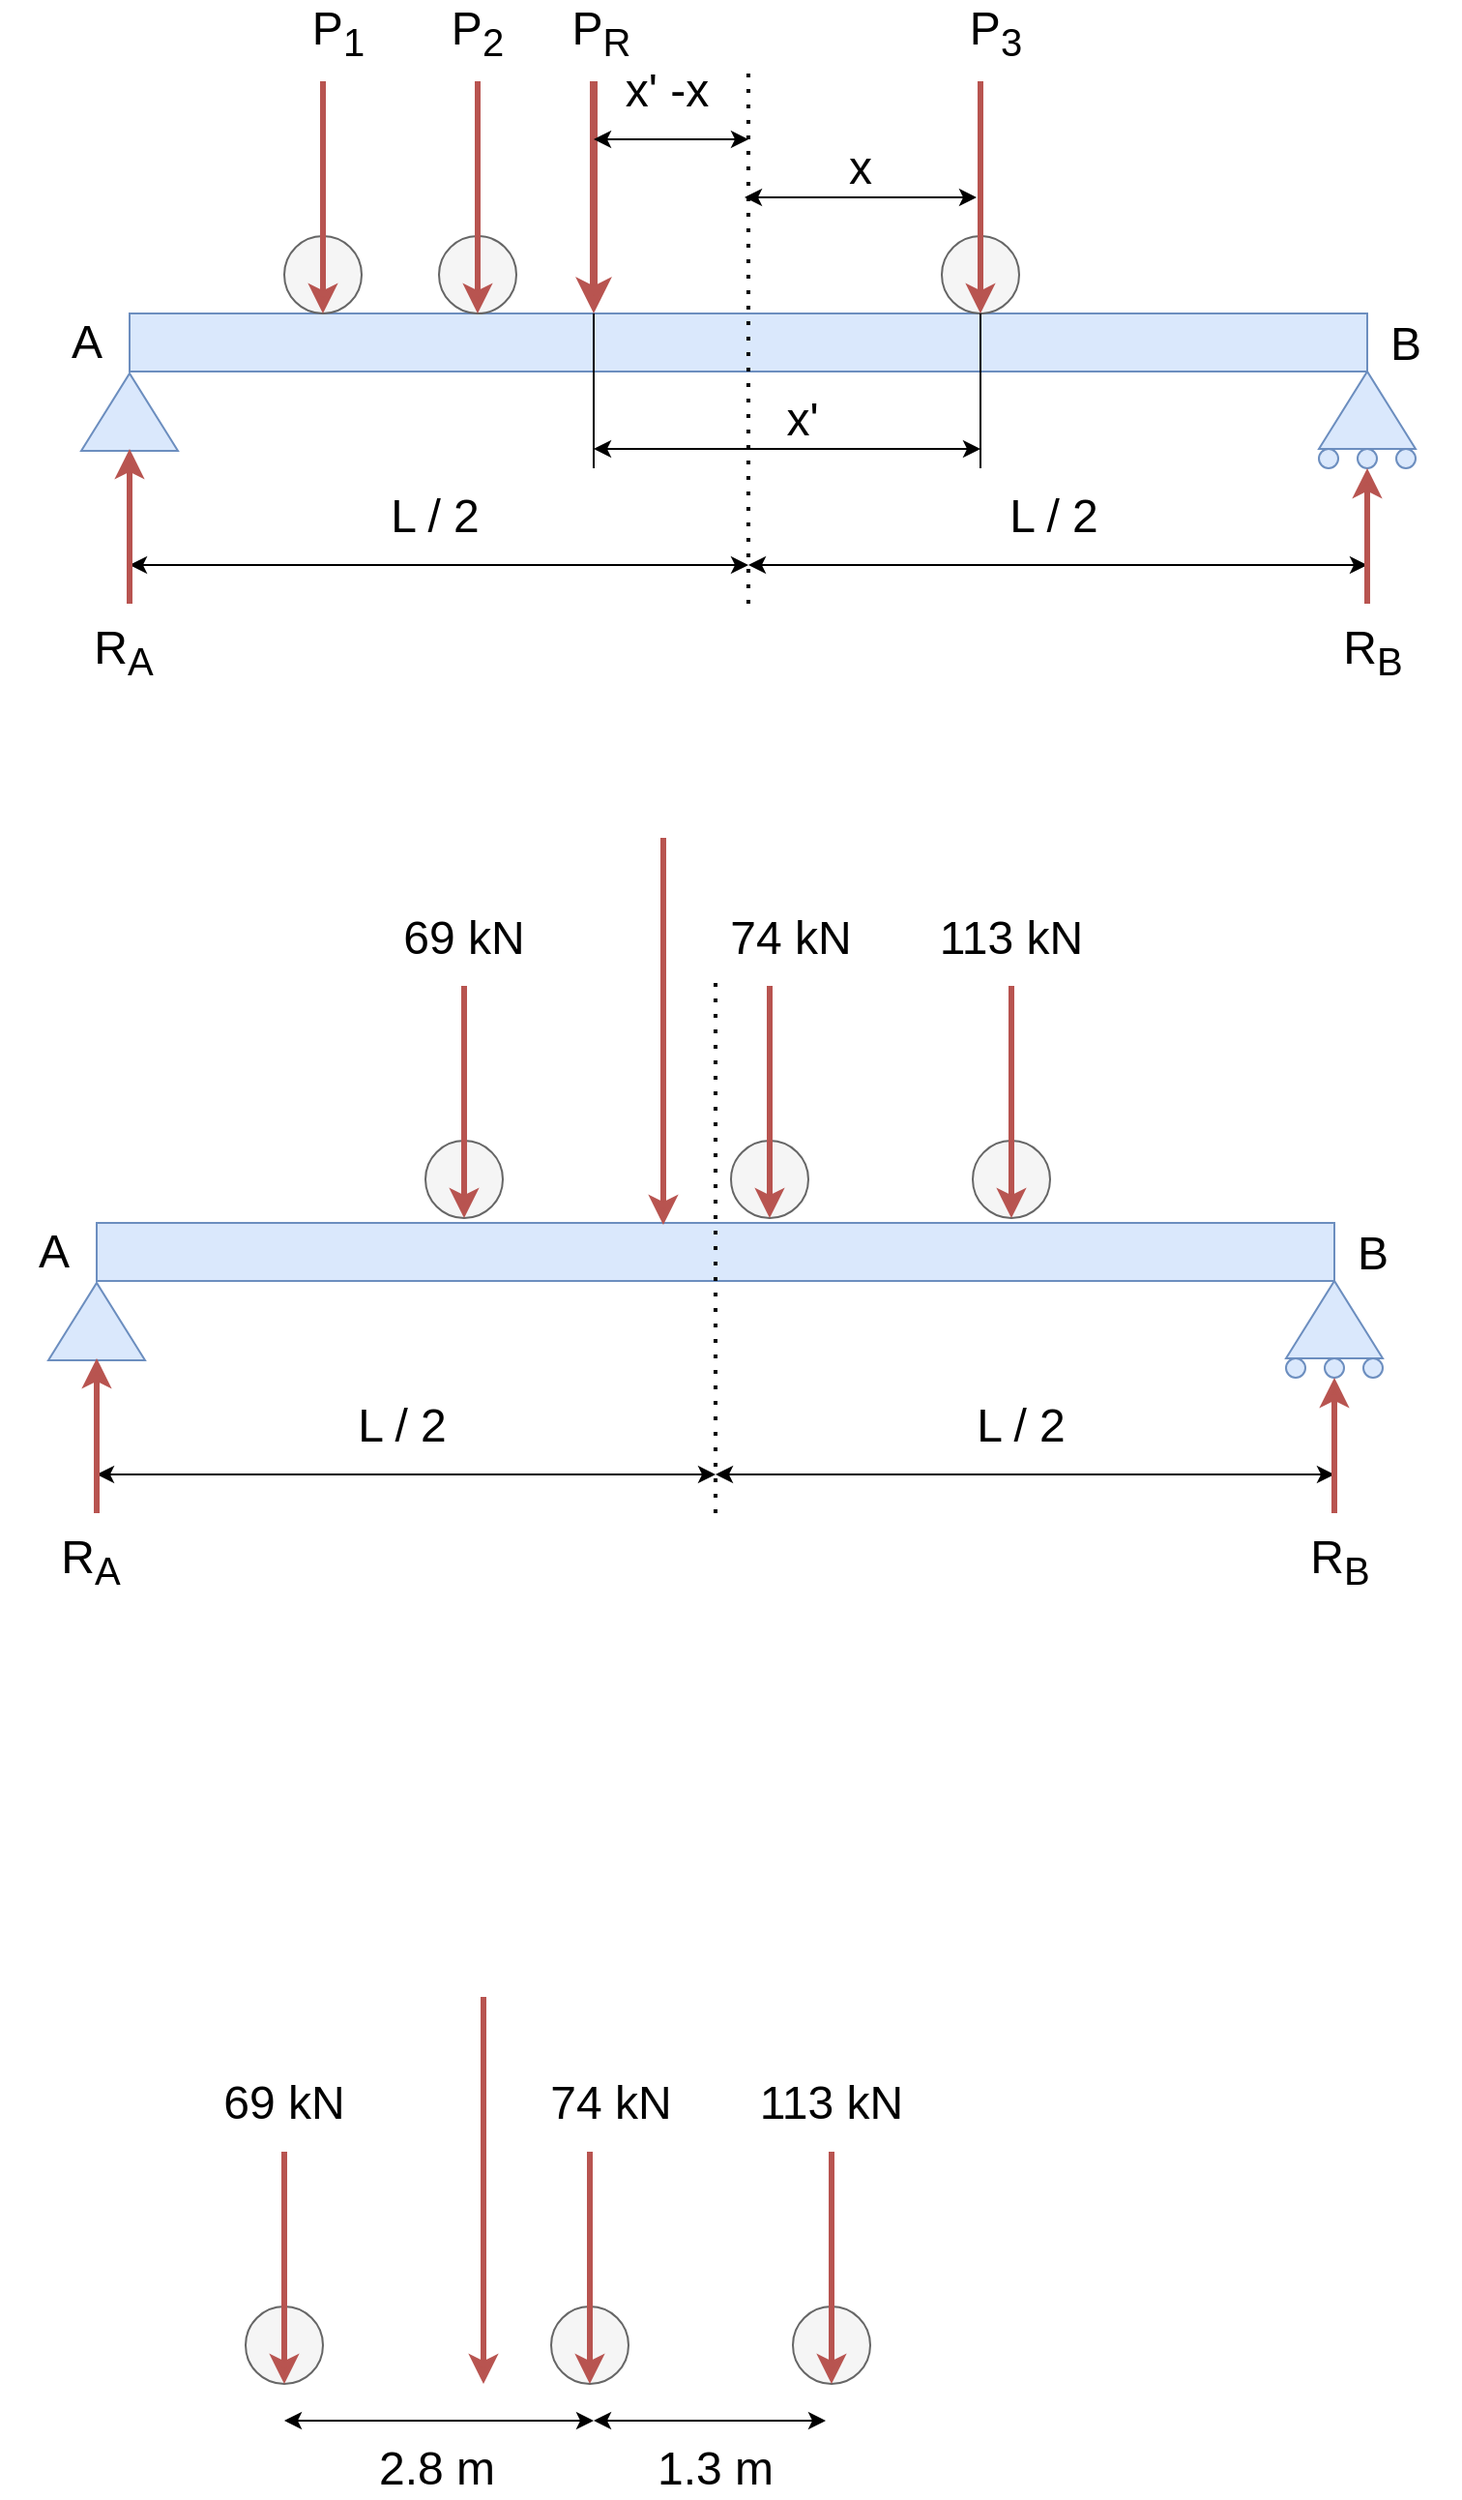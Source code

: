 <mxfile version="23.1.2" type="device">
  <diagram name="Page-1" id="2Rx4g1LED8d11DEol68b">
    <mxGraphModel dx="1088" dy="478" grid="1" gridSize="10" guides="1" tooltips="1" connect="1" arrows="1" fold="1" page="1" pageScale="1" pageWidth="827" pageHeight="1169" math="0" shadow="0">
      <root>
        <mxCell id="0" />
        <mxCell id="1" parent="0" />
        <mxCell id="l09lSK-N2BdjV8PcD0mf-1" value="" style="rounded=0;whiteSpace=wrap;html=1;fillColor=#dae8fc;strokeColor=#6c8ebf;" vertex="1" parent="1">
          <mxGeometry x="120" y="330" width="640" height="30" as="geometry" />
        </mxCell>
        <mxCell id="l09lSK-N2BdjV8PcD0mf-12" value="" style="verticalLabelPosition=bottom;verticalAlign=top;html=1;shape=mxgraph.basic.acute_triangle;dx=0.5;fillColor=#dae8fc;strokeColor=#6c8ebf;" vertex="1" parent="1">
          <mxGeometry x="735" y="360" width="50" height="40" as="geometry" />
        </mxCell>
        <mxCell id="l09lSK-N2BdjV8PcD0mf-14" value="" style="ellipse;whiteSpace=wrap;html=1;fillColor=#dae8fc;strokeColor=#6c8ebf;" vertex="1" parent="1">
          <mxGeometry x="735" y="400" width="10" height="10" as="geometry" />
        </mxCell>
        <mxCell id="l09lSK-N2BdjV8PcD0mf-15" value="" style="ellipse;whiteSpace=wrap;html=1;fillColor=#dae8fc;strokeColor=#6c8ebf;" vertex="1" parent="1">
          <mxGeometry x="755" y="400" width="10" height="10" as="geometry" />
        </mxCell>
        <mxCell id="l09lSK-N2BdjV8PcD0mf-16" value="" style="ellipse;whiteSpace=wrap;html=1;fillColor=#dae8fc;strokeColor=#6c8ebf;" vertex="1" parent="1">
          <mxGeometry x="775" y="400" width="10" height="10" as="geometry" />
        </mxCell>
        <mxCell id="l09lSK-N2BdjV8PcD0mf-17" value="" style="verticalLabelPosition=bottom;verticalAlign=top;html=1;shape=mxgraph.basic.acute_triangle;dx=0.5;fillColor=#dae8fc;strokeColor=#6c8ebf;" vertex="1" parent="1">
          <mxGeometry x="95" y="361" width="50" height="40" as="geometry" />
        </mxCell>
        <mxCell id="l09lSK-N2BdjV8PcD0mf-20" value="" style="endArrow=none;dashed=1;html=1;dashPattern=1 3;strokeWidth=2;rounded=0;" edge="1" parent="1">
          <mxGeometry width="50" height="50" relative="1" as="geometry">
            <mxPoint x="440" y="480" as="sourcePoint" />
            <mxPoint x="440" y="200" as="targetPoint" />
          </mxGeometry>
        </mxCell>
        <mxCell id="l09lSK-N2BdjV8PcD0mf-27" value="" style="ellipse;whiteSpace=wrap;html=1;fillColor=#f5f5f5;strokeColor=#666666;fontColor=#333333;" vertex="1" parent="1">
          <mxGeometry x="200" y="290" width="40" height="40" as="geometry" />
        </mxCell>
        <mxCell id="l09lSK-N2BdjV8PcD0mf-28" value="" style="endArrow=classic;html=1;rounded=0;entryX=0.5;entryY=1;entryDx=0;entryDy=0;fillColor=#f8cecc;strokeColor=#b85450;strokeWidth=3;" edge="1" parent="1" target="l09lSK-N2BdjV8PcD0mf-27">
          <mxGeometry width="50" height="50" relative="1" as="geometry">
            <mxPoint x="220" y="210" as="sourcePoint" />
            <mxPoint x="519" y="459" as="targetPoint" />
          </mxGeometry>
        </mxCell>
        <mxCell id="l09lSK-N2BdjV8PcD0mf-31" value="" style="ellipse;whiteSpace=wrap;html=1;fillColor=#f5f5f5;fontColor=#333333;strokeColor=#666666;" vertex="1" parent="1">
          <mxGeometry x="280" y="290" width="40" height="40" as="geometry" />
        </mxCell>
        <mxCell id="l09lSK-N2BdjV8PcD0mf-32" value="" style="endArrow=classic;html=1;rounded=0;entryX=0.5;entryY=1;entryDx=0;entryDy=0;fillColor=#f8cecc;strokeColor=#b85450;strokeWidth=3;" edge="1" parent="1" target="l09lSK-N2BdjV8PcD0mf-31">
          <mxGeometry width="50" height="50" relative="1" as="geometry">
            <mxPoint x="300" y="210" as="sourcePoint" />
            <mxPoint x="599" y="459" as="targetPoint" />
          </mxGeometry>
        </mxCell>
        <mxCell id="l09lSK-N2BdjV8PcD0mf-33" value="" style="ellipse;whiteSpace=wrap;html=1;fillColor=#f5f5f5;fontColor=#333333;strokeColor=#666666;" vertex="1" parent="1">
          <mxGeometry x="540" y="290" width="40" height="40" as="geometry" />
        </mxCell>
        <mxCell id="l09lSK-N2BdjV8PcD0mf-34" value="" style="endArrow=classic;html=1;rounded=0;entryX=0.5;entryY=1;entryDx=0;entryDy=0;fillColor=#f8cecc;strokeColor=#b85450;strokeWidth=3;" edge="1" parent="1" target="l09lSK-N2BdjV8PcD0mf-33">
          <mxGeometry width="50" height="50" relative="1" as="geometry">
            <mxPoint x="560" y="210" as="sourcePoint" />
            <mxPoint x="859" y="459" as="targetPoint" />
          </mxGeometry>
        </mxCell>
        <mxCell id="l09lSK-N2BdjV8PcD0mf-35" value="" style="endArrow=classic;html=1;rounded=0;entryX=0.5;entryY=1;entryDx=0;entryDy=0;fillColor=#f8cecc;strokeColor=#b85450;strokeWidth=4;" edge="1" parent="1">
          <mxGeometry width="50" height="50" relative="1" as="geometry">
            <mxPoint x="360" y="210" as="sourcePoint" />
            <mxPoint x="360" y="330" as="targetPoint" />
          </mxGeometry>
        </mxCell>
        <mxCell id="l09lSK-N2BdjV8PcD0mf-36" value="" style="endArrow=classic;startArrow=classic;html=1;rounded=0;" edge="1" parent="1">
          <mxGeometry width="50" height="50" relative="1" as="geometry">
            <mxPoint x="360" y="240" as="sourcePoint" />
            <mxPoint x="440" y="240" as="targetPoint" />
          </mxGeometry>
        </mxCell>
        <mxCell id="l09lSK-N2BdjV8PcD0mf-37" value="" style="endArrow=classic;startArrow=classic;html=1;rounded=0;" edge="1" parent="1">
          <mxGeometry width="50" height="50" relative="1" as="geometry">
            <mxPoint x="438" y="270" as="sourcePoint" />
            <mxPoint x="558" y="270" as="targetPoint" />
          </mxGeometry>
        </mxCell>
        <mxCell id="l09lSK-N2BdjV8PcD0mf-38" value="&lt;font style=&quot;font-size: 24px;&quot;&gt;x&#39; -x&lt;/font&gt;" style="text;html=1;strokeColor=none;fillColor=none;align=center;verticalAlign=middle;whiteSpace=wrap;rounded=0;" vertex="1" parent="1">
          <mxGeometry x="370" y="200" width="56" height="30" as="geometry" />
        </mxCell>
        <mxCell id="l09lSK-N2BdjV8PcD0mf-39" value="&lt;font style=&quot;font-size: 24px;&quot;&gt;x&#39;&lt;/font&gt;" style="text;html=1;strokeColor=none;fillColor=none;align=center;verticalAlign=middle;whiteSpace=wrap;rounded=0;" vertex="1" parent="1">
          <mxGeometry x="440" y="370" width="56" height="30" as="geometry" />
        </mxCell>
        <mxCell id="l09lSK-N2BdjV8PcD0mf-40" value="" style="endArrow=classic;startArrow=classic;html=1;rounded=0;" edge="1" parent="1">
          <mxGeometry width="50" height="50" relative="1" as="geometry">
            <mxPoint x="360" y="400" as="sourcePoint" />
            <mxPoint x="560" y="400" as="targetPoint" />
          </mxGeometry>
        </mxCell>
        <mxCell id="l09lSK-N2BdjV8PcD0mf-42" value="" style="endArrow=none;html=1;rounded=0;" edge="1" parent="1" target="l09lSK-N2BdjV8PcD0mf-33">
          <mxGeometry width="50" height="50" relative="1" as="geometry">
            <mxPoint x="560" y="410" as="sourcePoint" />
            <mxPoint x="540" y="360" as="targetPoint" />
          </mxGeometry>
        </mxCell>
        <mxCell id="l09lSK-N2BdjV8PcD0mf-43" value="&lt;font style=&quot;font-size: 24px;&quot;&gt;x&lt;/font&gt;" style="text;html=1;strokeColor=none;fillColor=none;align=center;verticalAlign=middle;whiteSpace=wrap;rounded=0;" vertex="1" parent="1">
          <mxGeometry x="470" y="240" width="56" height="30" as="geometry" />
        </mxCell>
        <mxCell id="l09lSK-N2BdjV8PcD0mf-46" value="" style="endArrow=classic;startArrow=classic;html=1;rounded=0;" edge="1" parent="1">
          <mxGeometry width="50" height="50" relative="1" as="geometry">
            <mxPoint x="120" y="460" as="sourcePoint" />
            <mxPoint x="440" y="460" as="targetPoint" />
          </mxGeometry>
        </mxCell>
        <mxCell id="l09lSK-N2BdjV8PcD0mf-47" value="" style="endArrow=classic;startArrow=classic;html=1;rounded=0;" edge="1" parent="1">
          <mxGeometry width="50" height="50" relative="1" as="geometry">
            <mxPoint x="440" y="460" as="sourcePoint" />
            <mxPoint x="760" y="460" as="targetPoint" />
          </mxGeometry>
        </mxCell>
        <mxCell id="l09lSK-N2BdjV8PcD0mf-48" value="&lt;font style=&quot;font-size: 24px;&quot;&gt;L / 2&lt;/font&gt;" style="text;html=1;strokeColor=none;fillColor=none;align=center;verticalAlign=middle;whiteSpace=wrap;rounded=0;" vertex="1" parent="1">
          <mxGeometry x="250" y="420" width="56" height="30" as="geometry" />
        </mxCell>
        <mxCell id="l09lSK-N2BdjV8PcD0mf-50" value="&lt;font style=&quot;font-size: 24px;&quot;&gt;L / 2&lt;/font&gt;" style="text;html=1;strokeColor=none;fillColor=none;align=center;verticalAlign=middle;whiteSpace=wrap;rounded=0;" vertex="1" parent="1">
          <mxGeometry x="570" y="420" width="56" height="30" as="geometry" />
        </mxCell>
        <mxCell id="l09lSK-N2BdjV8PcD0mf-51" value="" style="endArrow=classic;html=1;rounded=0;fillColor=#f8cecc;strokeColor=#b85450;strokeWidth=3;" edge="1" parent="1">
          <mxGeometry width="50" height="50" relative="1" as="geometry">
            <mxPoint x="120" y="480" as="sourcePoint" />
            <mxPoint x="120" y="400" as="targetPoint" />
          </mxGeometry>
        </mxCell>
        <mxCell id="l09lSK-N2BdjV8PcD0mf-52" value="" style="endArrow=classic;html=1;rounded=0;fillColor=#f8cecc;strokeColor=#b85450;entryX=0.5;entryY=1;entryDx=0;entryDy=0;strokeWidth=3;" edge="1" parent="1" target="l09lSK-N2BdjV8PcD0mf-15">
          <mxGeometry width="50" height="50" relative="1" as="geometry">
            <mxPoint x="760" y="480" as="sourcePoint" />
            <mxPoint x="760" y="420" as="targetPoint" />
          </mxGeometry>
        </mxCell>
        <mxCell id="l09lSK-N2BdjV8PcD0mf-53" value="&lt;font style=&quot;font-size: 24px;&quot;&gt;R&lt;sub&gt;A&lt;/sub&gt;&lt;/font&gt;" style="text;html=1;strokeColor=none;fillColor=none;align=center;verticalAlign=middle;whiteSpace=wrap;rounded=0;strokeWidth=24;" vertex="1" parent="1">
          <mxGeometry x="89" y="490" width="56" height="30" as="geometry" />
        </mxCell>
        <mxCell id="l09lSK-N2BdjV8PcD0mf-54" value="&lt;font style=&quot;font-size: 24px;&quot;&gt;R&lt;sub&gt;B&lt;/sub&gt;&lt;/font&gt;" style="text;html=1;strokeColor=none;fillColor=none;align=center;verticalAlign=middle;whiteSpace=wrap;rounded=0;strokeWidth=24;" vertex="1" parent="1">
          <mxGeometry x="735" y="490" width="56" height="30" as="geometry" />
        </mxCell>
        <mxCell id="l09lSK-N2BdjV8PcD0mf-57" value="&lt;font style=&quot;font-size: 24px;&quot;&gt;A&lt;/font&gt;" style="text;html=1;strokeColor=none;fillColor=none;align=center;verticalAlign=middle;whiteSpace=wrap;rounded=0;" vertex="1" parent="1">
          <mxGeometry x="70" y="330" width="56" height="30" as="geometry" />
        </mxCell>
        <mxCell id="l09lSK-N2BdjV8PcD0mf-58" value="&lt;font style=&quot;font-size: 24px;&quot;&gt;B&lt;/font&gt;" style="text;html=1;strokeColor=none;fillColor=none;align=center;verticalAlign=middle;whiteSpace=wrap;rounded=0;" vertex="1" parent="1">
          <mxGeometry x="752" y="331" width="56" height="30" as="geometry" />
        </mxCell>
        <mxCell id="l09lSK-N2BdjV8PcD0mf-59" value="&lt;font style=&quot;font-size: 24px;&quot;&gt;P&lt;sub&gt;1&lt;/sub&gt;&lt;/font&gt;" style="text;html=1;strokeColor=none;fillColor=none;align=center;verticalAlign=middle;whiteSpace=wrap;rounded=0;" vertex="1" parent="1">
          <mxGeometry x="200" y="170" width="56" height="30" as="geometry" />
        </mxCell>
        <mxCell id="l09lSK-N2BdjV8PcD0mf-60" value="&lt;font style=&quot;font-size: 24px;&quot;&gt;P&lt;sub&gt;2&lt;/sub&gt;&lt;/font&gt;" style="text;html=1;strokeColor=none;fillColor=none;align=center;verticalAlign=middle;whiteSpace=wrap;rounded=0;" vertex="1" parent="1">
          <mxGeometry x="272" y="170" width="56" height="30" as="geometry" />
        </mxCell>
        <mxCell id="l09lSK-N2BdjV8PcD0mf-61" value="&lt;font style=&quot;font-size: 24px;&quot;&gt;P&lt;sub&gt;R&lt;/sub&gt;&lt;/font&gt;" style="text;html=1;strokeColor=none;fillColor=none;align=center;verticalAlign=middle;whiteSpace=wrap;rounded=0;" vertex="1" parent="1">
          <mxGeometry x="336" y="170" width="56" height="30" as="geometry" />
        </mxCell>
        <mxCell id="l09lSK-N2BdjV8PcD0mf-62" value="&lt;font style=&quot;font-size: 24px;&quot;&gt;P&lt;sub&gt;3&lt;/sub&gt;&lt;/font&gt;" style="text;html=1;strokeColor=none;fillColor=none;align=center;verticalAlign=middle;whiteSpace=wrap;rounded=0;" vertex="1" parent="1">
          <mxGeometry x="540" y="170" width="56" height="30" as="geometry" />
        </mxCell>
        <mxCell id="l09lSK-N2BdjV8PcD0mf-63" value="" style="endArrow=none;html=1;rounded=0;" edge="1" parent="1">
          <mxGeometry width="50" height="50" relative="1" as="geometry">
            <mxPoint x="360" y="410" as="sourcePoint" />
            <mxPoint x="360" y="330" as="targetPoint" />
          </mxGeometry>
        </mxCell>
        <mxCell id="l09lSK-N2BdjV8PcD0mf-100" value="" style="rounded=0;whiteSpace=wrap;html=1;fillColor=#dae8fc;strokeColor=#6c8ebf;" vertex="1" parent="1">
          <mxGeometry x="103" y="800" width="640" height="30" as="geometry" />
        </mxCell>
        <mxCell id="l09lSK-N2BdjV8PcD0mf-101" value="" style="verticalLabelPosition=bottom;verticalAlign=top;html=1;shape=mxgraph.basic.acute_triangle;dx=0.5;fillColor=#dae8fc;strokeColor=#6c8ebf;" vertex="1" parent="1">
          <mxGeometry x="718" y="830" width="50" height="40" as="geometry" />
        </mxCell>
        <mxCell id="l09lSK-N2BdjV8PcD0mf-102" value="" style="ellipse;whiteSpace=wrap;html=1;fillColor=#dae8fc;strokeColor=#6c8ebf;" vertex="1" parent="1">
          <mxGeometry x="718" y="870" width="10" height="10" as="geometry" />
        </mxCell>
        <mxCell id="l09lSK-N2BdjV8PcD0mf-103" value="" style="ellipse;whiteSpace=wrap;html=1;fillColor=#dae8fc;strokeColor=#6c8ebf;" vertex="1" parent="1">
          <mxGeometry x="738" y="870" width="10" height="10" as="geometry" />
        </mxCell>
        <mxCell id="l09lSK-N2BdjV8PcD0mf-104" value="" style="ellipse;whiteSpace=wrap;html=1;fillColor=#dae8fc;strokeColor=#6c8ebf;" vertex="1" parent="1">
          <mxGeometry x="758" y="870" width="10" height="10" as="geometry" />
        </mxCell>
        <mxCell id="l09lSK-N2BdjV8PcD0mf-105" value="" style="verticalLabelPosition=bottom;verticalAlign=top;html=1;shape=mxgraph.basic.acute_triangle;dx=0.5;fillColor=#dae8fc;strokeColor=#6c8ebf;" vertex="1" parent="1">
          <mxGeometry x="78" y="831" width="50" height="40" as="geometry" />
        </mxCell>
        <mxCell id="l09lSK-N2BdjV8PcD0mf-106" value="" style="endArrow=none;dashed=1;html=1;dashPattern=1 3;strokeWidth=2;rounded=0;" edge="1" parent="1">
          <mxGeometry width="50" height="50" relative="1" as="geometry">
            <mxPoint x="423" y="950" as="sourcePoint" />
            <mxPoint x="423" y="670" as="targetPoint" />
          </mxGeometry>
        </mxCell>
        <mxCell id="l09lSK-N2BdjV8PcD0mf-121" value="" style="endArrow=classic;startArrow=classic;html=1;rounded=0;" edge="1" parent="1">
          <mxGeometry width="50" height="50" relative="1" as="geometry">
            <mxPoint x="103" y="930" as="sourcePoint" />
            <mxPoint x="423" y="930" as="targetPoint" />
          </mxGeometry>
        </mxCell>
        <mxCell id="l09lSK-N2BdjV8PcD0mf-122" value="" style="endArrow=classic;startArrow=classic;html=1;rounded=0;" edge="1" parent="1">
          <mxGeometry width="50" height="50" relative="1" as="geometry">
            <mxPoint x="423" y="930" as="sourcePoint" />
            <mxPoint x="743" y="930" as="targetPoint" />
          </mxGeometry>
        </mxCell>
        <mxCell id="l09lSK-N2BdjV8PcD0mf-123" value="&lt;font style=&quot;font-size: 24px;&quot;&gt;L / 2&lt;/font&gt;" style="text;html=1;strokeColor=none;fillColor=none;align=center;verticalAlign=middle;whiteSpace=wrap;rounded=0;" vertex="1" parent="1">
          <mxGeometry x="233" y="890" width="56" height="30" as="geometry" />
        </mxCell>
        <mxCell id="l09lSK-N2BdjV8PcD0mf-124" value="&lt;font style=&quot;font-size: 24px;&quot;&gt;L / 2&lt;/font&gt;" style="text;html=1;strokeColor=none;fillColor=none;align=center;verticalAlign=middle;whiteSpace=wrap;rounded=0;" vertex="1" parent="1">
          <mxGeometry x="553" y="890" width="56" height="30" as="geometry" />
        </mxCell>
        <mxCell id="l09lSK-N2BdjV8PcD0mf-125" value="" style="endArrow=classic;html=1;rounded=0;fillColor=#f8cecc;strokeColor=#b85450;strokeWidth=3;" edge="1" parent="1">
          <mxGeometry width="50" height="50" relative="1" as="geometry">
            <mxPoint x="103" y="950" as="sourcePoint" />
            <mxPoint x="103" y="870" as="targetPoint" />
          </mxGeometry>
        </mxCell>
        <mxCell id="l09lSK-N2BdjV8PcD0mf-126" value="" style="endArrow=classic;html=1;rounded=0;fillColor=#f8cecc;strokeColor=#b85450;entryX=0.5;entryY=1;entryDx=0;entryDy=0;strokeWidth=3;" edge="1" parent="1" target="l09lSK-N2BdjV8PcD0mf-103">
          <mxGeometry width="50" height="50" relative="1" as="geometry">
            <mxPoint x="743" y="950" as="sourcePoint" />
            <mxPoint x="743" y="890" as="targetPoint" />
          </mxGeometry>
        </mxCell>
        <mxCell id="l09lSK-N2BdjV8PcD0mf-127" value="&lt;font style=&quot;font-size: 24px;&quot;&gt;R&lt;sub&gt;A&lt;/sub&gt;&lt;/font&gt;" style="text;html=1;strokeColor=none;fillColor=none;align=center;verticalAlign=middle;whiteSpace=wrap;rounded=0;strokeWidth=24;" vertex="1" parent="1">
          <mxGeometry x="72" y="960" width="56" height="30" as="geometry" />
        </mxCell>
        <mxCell id="l09lSK-N2BdjV8PcD0mf-128" value="&lt;font style=&quot;font-size: 24px;&quot;&gt;R&lt;sub&gt;B&lt;/sub&gt;&lt;/font&gt;" style="text;html=1;strokeColor=none;fillColor=none;align=center;verticalAlign=middle;whiteSpace=wrap;rounded=0;strokeWidth=24;" vertex="1" parent="1">
          <mxGeometry x="718" y="960" width="56" height="30" as="geometry" />
        </mxCell>
        <mxCell id="l09lSK-N2BdjV8PcD0mf-129" value="&lt;font style=&quot;font-size: 24px;&quot;&gt;A&lt;/font&gt;" style="text;html=1;strokeColor=none;fillColor=none;align=center;verticalAlign=middle;whiteSpace=wrap;rounded=0;" vertex="1" parent="1">
          <mxGeometry x="53" y="800" width="56" height="30" as="geometry" />
        </mxCell>
        <mxCell id="l09lSK-N2BdjV8PcD0mf-130" value="&lt;font style=&quot;font-size: 24px;&quot;&gt;B&lt;/font&gt;" style="text;html=1;strokeColor=none;fillColor=none;align=center;verticalAlign=middle;whiteSpace=wrap;rounded=0;" vertex="1" parent="1">
          <mxGeometry x="735" y="801" width="56" height="30" as="geometry" />
        </mxCell>
        <mxCell id="l09lSK-N2BdjV8PcD0mf-136" value="" style="ellipse;whiteSpace=wrap;html=1;fillColor=#f5f5f5;strokeColor=#666666;fontColor=#333333;" vertex="1" parent="1">
          <mxGeometry x="180" y="1360" width="40" height="40" as="geometry" />
        </mxCell>
        <mxCell id="l09lSK-N2BdjV8PcD0mf-137" value="" style="endArrow=classic;html=1;rounded=0;entryX=0.5;entryY=1;entryDx=0;entryDy=0;fillColor=#f8cecc;strokeColor=#b85450;strokeWidth=3;" edge="1" parent="1" target="l09lSK-N2BdjV8PcD0mf-136">
          <mxGeometry width="50" height="50" relative="1" as="geometry">
            <mxPoint x="200" y="1280" as="sourcePoint" />
            <mxPoint x="499" y="1529" as="targetPoint" />
          </mxGeometry>
        </mxCell>
        <mxCell id="l09lSK-N2BdjV8PcD0mf-138" value="" style="ellipse;whiteSpace=wrap;html=1;fillColor=#f5f5f5;fontColor=#333333;strokeColor=#666666;" vertex="1" parent="1">
          <mxGeometry x="338" y="1360" width="40" height="40" as="geometry" />
        </mxCell>
        <mxCell id="l09lSK-N2BdjV8PcD0mf-139" value="" style="endArrow=classic;html=1;rounded=0;entryX=0.5;entryY=1;entryDx=0;entryDy=0;fillColor=#f8cecc;strokeColor=#b85450;strokeWidth=3;" edge="1" parent="1" target="l09lSK-N2BdjV8PcD0mf-138">
          <mxGeometry width="50" height="50" relative="1" as="geometry">
            <mxPoint x="358" y="1280" as="sourcePoint" />
            <mxPoint x="657" y="1529" as="targetPoint" />
          </mxGeometry>
        </mxCell>
        <mxCell id="l09lSK-N2BdjV8PcD0mf-140" value="" style="ellipse;whiteSpace=wrap;html=1;fillColor=#f5f5f5;fontColor=#333333;strokeColor=#666666;" vertex="1" parent="1">
          <mxGeometry x="463" y="1360" width="40" height="40" as="geometry" />
        </mxCell>
        <mxCell id="l09lSK-N2BdjV8PcD0mf-141" value="" style="endArrow=classic;html=1;rounded=0;entryX=0.5;entryY=1;entryDx=0;entryDy=0;fillColor=#f8cecc;strokeColor=#b85450;strokeWidth=3;" edge="1" parent="1" target="l09lSK-N2BdjV8PcD0mf-140">
          <mxGeometry width="50" height="50" relative="1" as="geometry">
            <mxPoint x="483" y="1280" as="sourcePoint" />
            <mxPoint x="782" y="1529" as="targetPoint" />
          </mxGeometry>
        </mxCell>
        <mxCell id="l09lSK-N2BdjV8PcD0mf-147" value="&lt;span style=&quot;font-size: 24px;&quot;&gt;69 kN&lt;/span&gt;" style="text;html=1;strokeColor=none;fillColor=none;align=center;verticalAlign=middle;whiteSpace=wrap;rounded=0;" vertex="1" parent="1">
          <mxGeometry x="157" y="1240" width="86" height="30" as="geometry" />
        </mxCell>
        <mxCell id="l09lSK-N2BdjV8PcD0mf-148" value="&lt;span style=&quot;font-size: 24px;&quot;&gt;74 kN&lt;/span&gt;" style="text;html=1;strokeColor=none;fillColor=none;align=center;verticalAlign=middle;whiteSpace=wrap;rounded=0;" vertex="1" parent="1">
          <mxGeometry x="330" y="1240" width="78" height="30" as="geometry" />
        </mxCell>
        <mxCell id="l09lSK-N2BdjV8PcD0mf-150" value="&lt;span style=&quot;font-size: 24px;&quot;&gt;113 kN&lt;/span&gt;" style="text;html=1;strokeColor=none;fillColor=none;align=center;verticalAlign=middle;whiteSpace=wrap;rounded=0;" vertex="1" parent="1">
          <mxGeometry x="443" y="1240" width="80" height="30" as="geometry" />
        </mxCell>
        <mxCell id="l09lSK-N2BdjV8PcD0mf-151" value="" style="endArrow=classic;startArrow=classic;html=1;rounded=0;" edge="1" parent="1">
          <mxGeometry width="50" height="50" relative="1" as="geometry">
            <mxPoint x="200" y="1419" as="sourcePoint" />
            <mxPoint x="360" y="1419" as="targetPoint" />
          </mxGeometry>
        </mxCell>
        <mxCell id="l09lSK-N2BdjV8PcD0mf-152" value="" style="endArrow=classic;startArrow=classic;html=1;rounded=0;" edge="1" parent="1">
          <mxGeometry width="50" height="50" relative="1" as="geometry">
            <mxPoint x="360" y="1419" as="sourcePoint" />
            <mxPoint x="480" y="1419" as="targetPoint" />
          </mxGeometry>
        </mxCell>
        <mxCell id="l09lSK-N2BdjV8PcD0mf-153" value="&lt;span style=&quot;font-size: 24px;&quot;&gt;2.8 m&lt;/span&gt;" style="text;html=1;strokeColor=none;fillColor=none;align=center;verticalAlign=middle;whiteSpace=wrap;rounded=0;" vertex="1" parent="1">
          <mxGeometry x="239" y="1429" width="80" height="30" as="geometry" />
        </mxCell>
        <mxCell id="l09lSK-N2BdjV8PcD0mf-154" value="&lt;span style=&quot;font-size: 24px;&quot;&gt;1.3 m&lt;/span&gt;" style="text;html=1;strokeColor=none;fillColor=none;align=center;verticalAlign=middle;whiteSpace=wrap;rounded=0;" vertex="1" parent="1">
          <mxGeometry x="383" y="1429" width="80" height="30" as="geometry" />
        </mxCell>
        <mxCell id="l09lSK-N2BdjV8PcD0mf-155" value="" style="endArrow=classic;html=1;rounded=0;entryX=0.5;entryY=1;entryDx=0;entryDy=0;fillColor=#f8cecc;strokeColor=#b85450;strokeWidth=3;" edge="1" parent="1">
          <mxGeometry width="50" height="50" relative="1" as="geometry">
            <mxPoint x="303" y="1200" as="sourcePoint" />
            <mxPoint x="303" y="1400" as="targetPoint" />
          </mxGeometry>
        </mxCell>
        <mxCell id="l09lSK-N2BdjV8PcD0mf-156" value="" style="ellipse;whiteSpace=wrap;html=1;fillColor=#f5f5f5;strokeColor=#666666;fontColor=#333333;" vertex="1" parent="1">
          <mxGeometry x="273" y="757.5" width="40" height="40" as="geometry" />
        </mxCell>
        <mxCell id="l09lSK-N2BdjV8PcD0mf-157" value="" style="endArrow=classic;html=1;rounded=0;entryX=0.5;entryY=1;entryDx=0;entryDy=0;fillColor=#f8cecc;strokeColor=#b85450;strokeWidth=3;" edge="1" parent="1" target="l09lSK-N2BdjV8PcD0mf-156">
          <mxGeometry width="50" height="50" relative="1" as="geometry">
            <mxPoint x="293" y="677.5" as="sourcePoint" />
            <mxPoint x="592" y="926.5" as="targetPoint" />
          </mxGeometry>
        </mxCell>
        <mxCell id="l09lSK-N2BdjV8PcD0mf-158" value="" style="ellipse;whiteSpace=wrap;html=1;fillColor=#f5f5f5;fontColor=#333333;strokeColor=#666666;" vertex="1" parent="1">
          <mxGeometry x="431" y="757.5" width="40" height="40" as="geometry" />
        </mxCell>
        <mxCell id="l09lSK-N2BdjV8PcD0mf-159" value="" style="endArrow=classic;html=1;rounded=0;entryX=0.5;entryY=1;entryDx=0;entryDy=0;fillColor=#f8cecc;strokeColor=#b85450;strokeWidth=3;" edge="1" parent="1" target="l09lSK-N2BdjV8PcD0mf-158">
          <mxGeometry width="50" height="50" relative="1" as="geometry">
            <mxPoint x="451" y="677.5" as="sourcePoint" />
            <mxPoint x="750" y="926.5" as="targetPoint" />
          </mxGeometry>
        </mxCell>
        <mxCell id="l09lSK-N2BdjV8PcD0mf-160" value="" style="ellipse;whiteSpace=wrap;html=1;fillColor=#f5f5f5;fontColor=#333333;strokeColor=#666666;" vertex="1" parent="1">
          <mxGeometry x="556" y="757.5" width="40" height="40" as="geometry" />
        </mxCell>
        <mxCell id="l09lSK-N2BdjV8PcD0mf-161" value="" style="endArrow=classic;html=1;rounded=0;entryX=0.5;entryY=1;entryDx=0;entryDy=0;fillColor=#f8cecc;strokeColor=#b85450;strokeWidth=3;" edge="1" parent="1" target="l09lSK-N2BdjV8PcD0mf-160">
          <mxGeometry width="50" height="50" relative="1" as="geometry">
            <mxPoint x="576" y="677.5" as="sourcePoint" />
            <mxPoint x="875" y="926.5" as="targetPoint" />
          </mxGeometry>
        </mxCell>
        <mxCell id="l09lSK-N2BdjV8PcD0mf-162" value="&lt;span style=&quot;font-size: 24px;&quot;&gt;69 kN&lt;/span&gt;" style="text;html=1;strokeColor=none;fillColor=none;align=center;verticalAlign=middle;whiteSpace=wrap;rounded=0;" vertex="1" parent="1">
          <mxGeometry x="250" y="637.5" width="86" height="30" as="geometry" />
        </mxCell>
        <mxCell id="l09lSK-N2BdjV8PcD0mf-163" value="&lt;span style=&quot;font-size: 24px;&quot;&gt;74 kN&lt;/span&gt;" style="text;html=1;strokeColor=none;fillColor=none;align=center;verticalAlign=middle;whiteSpace=wrap;rounded=0;" vertex="1" parent="1">
          <mxGeometry x="423" y="637.5" width="78" height="30" as="geometry" />
        </mxCell>
        <mxCell id="l09lSK-N2BdjV8PcD0mf-164" value="&lt;span style=&quot;font-size: 24px;&quot;&gt;113 kN&lt;/span&gt;" style="text;html=1;strokeColor=none;fillColor=none;align=center;verticalAlign=middle;whiteSpace=wrap;rounded=0;" vertex="1" parent="1">
          <mxGeometry x="536" y="637.5" width="80" height="30" as="geometry" />
        </mxCell>
        <mxCell id="l09lSK-N2BdjV8PcD0mf-169" value="" style="endArrow=classic;html=1;rounded=0;entryX=0.5;entryY=1;entryDx=0;entryDy=0;fillColor=#f8cecc;strokeColor=#b85450;strokeWidth=3;" edge="1" parent="1">
          <mxGeometry width="50" height="50" relative="1" as="geometry">
            <mxPoint x="396" y="601" as="sourcePoint" />
            <mxPoint x="396" y="801" as="targetPoint" />
          </mxGeometry>
        </mxCell>
      </root>
    </mxGraphModel>
  </diagram>
</mxfile>

